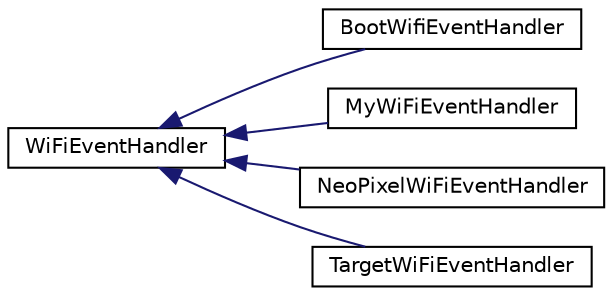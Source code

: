 digraph "Graphical Class Hierarchy"
{
  edge [fontname="Helvetica",fontsize="10",labelfontname="Helvetica",labelfontsize="10"];
  node [fontname="Helvetica",fontsize="10",shape=record];
  rankdir="LR";
  Node0 [label="WiFiEventHandler",height=0.2,width=0.4,color="black", fillcolor="white", style="filled",URL="$class_wi_fi_event_handler.html",tooltip="WiFi state event handler. "];
  Node0 -> Node1 [dir="back",color="midnightblue",fontsize="10",style="solid",fontname="Helvetica"];
  Node1 [label="BootWifiEventHandler",height=0.2,width=0.4,color="black", fillcolor="white", style="filled",URL="$class_boot_wifi_event_handler.html"];
  Node0 -> Node2 [dir="back",color="midnightblue",fontsize="10",style="solid",fontname="Helvetica"];
  Node2 [label="MyWiFiEventHandler",height=0.2,width=0.4,color="black", fillcolor="white", style="filled",URL="$class_my_wi_fi_event_handler.html"];
  Node0 -> Node3 [dir="back",color="midnightblue",fontsize="10",style="solid",fontname="Helvetica"];
  Node3 [label="NeoPixelWiFiEventHandler",height=0.2,width=0.4,color="black", fillcolor="white", style="filled",URL="$class_neo_pixel_wi_fi_event_handler.html",tooltip="Color a neopixel as a function of the WiFi state. "];
  Node0 -> Node4 [dir="back",color="midnightblue",fontsize="10",style="solid",fontname="Helvetica"];
  Node4 [label="TargetWiFiEventHandler",height=0.2,width=0.4,color="black", fillcolor="white", style="filled",URL="$class_target_wi_fi_event_handler.html"];
}
